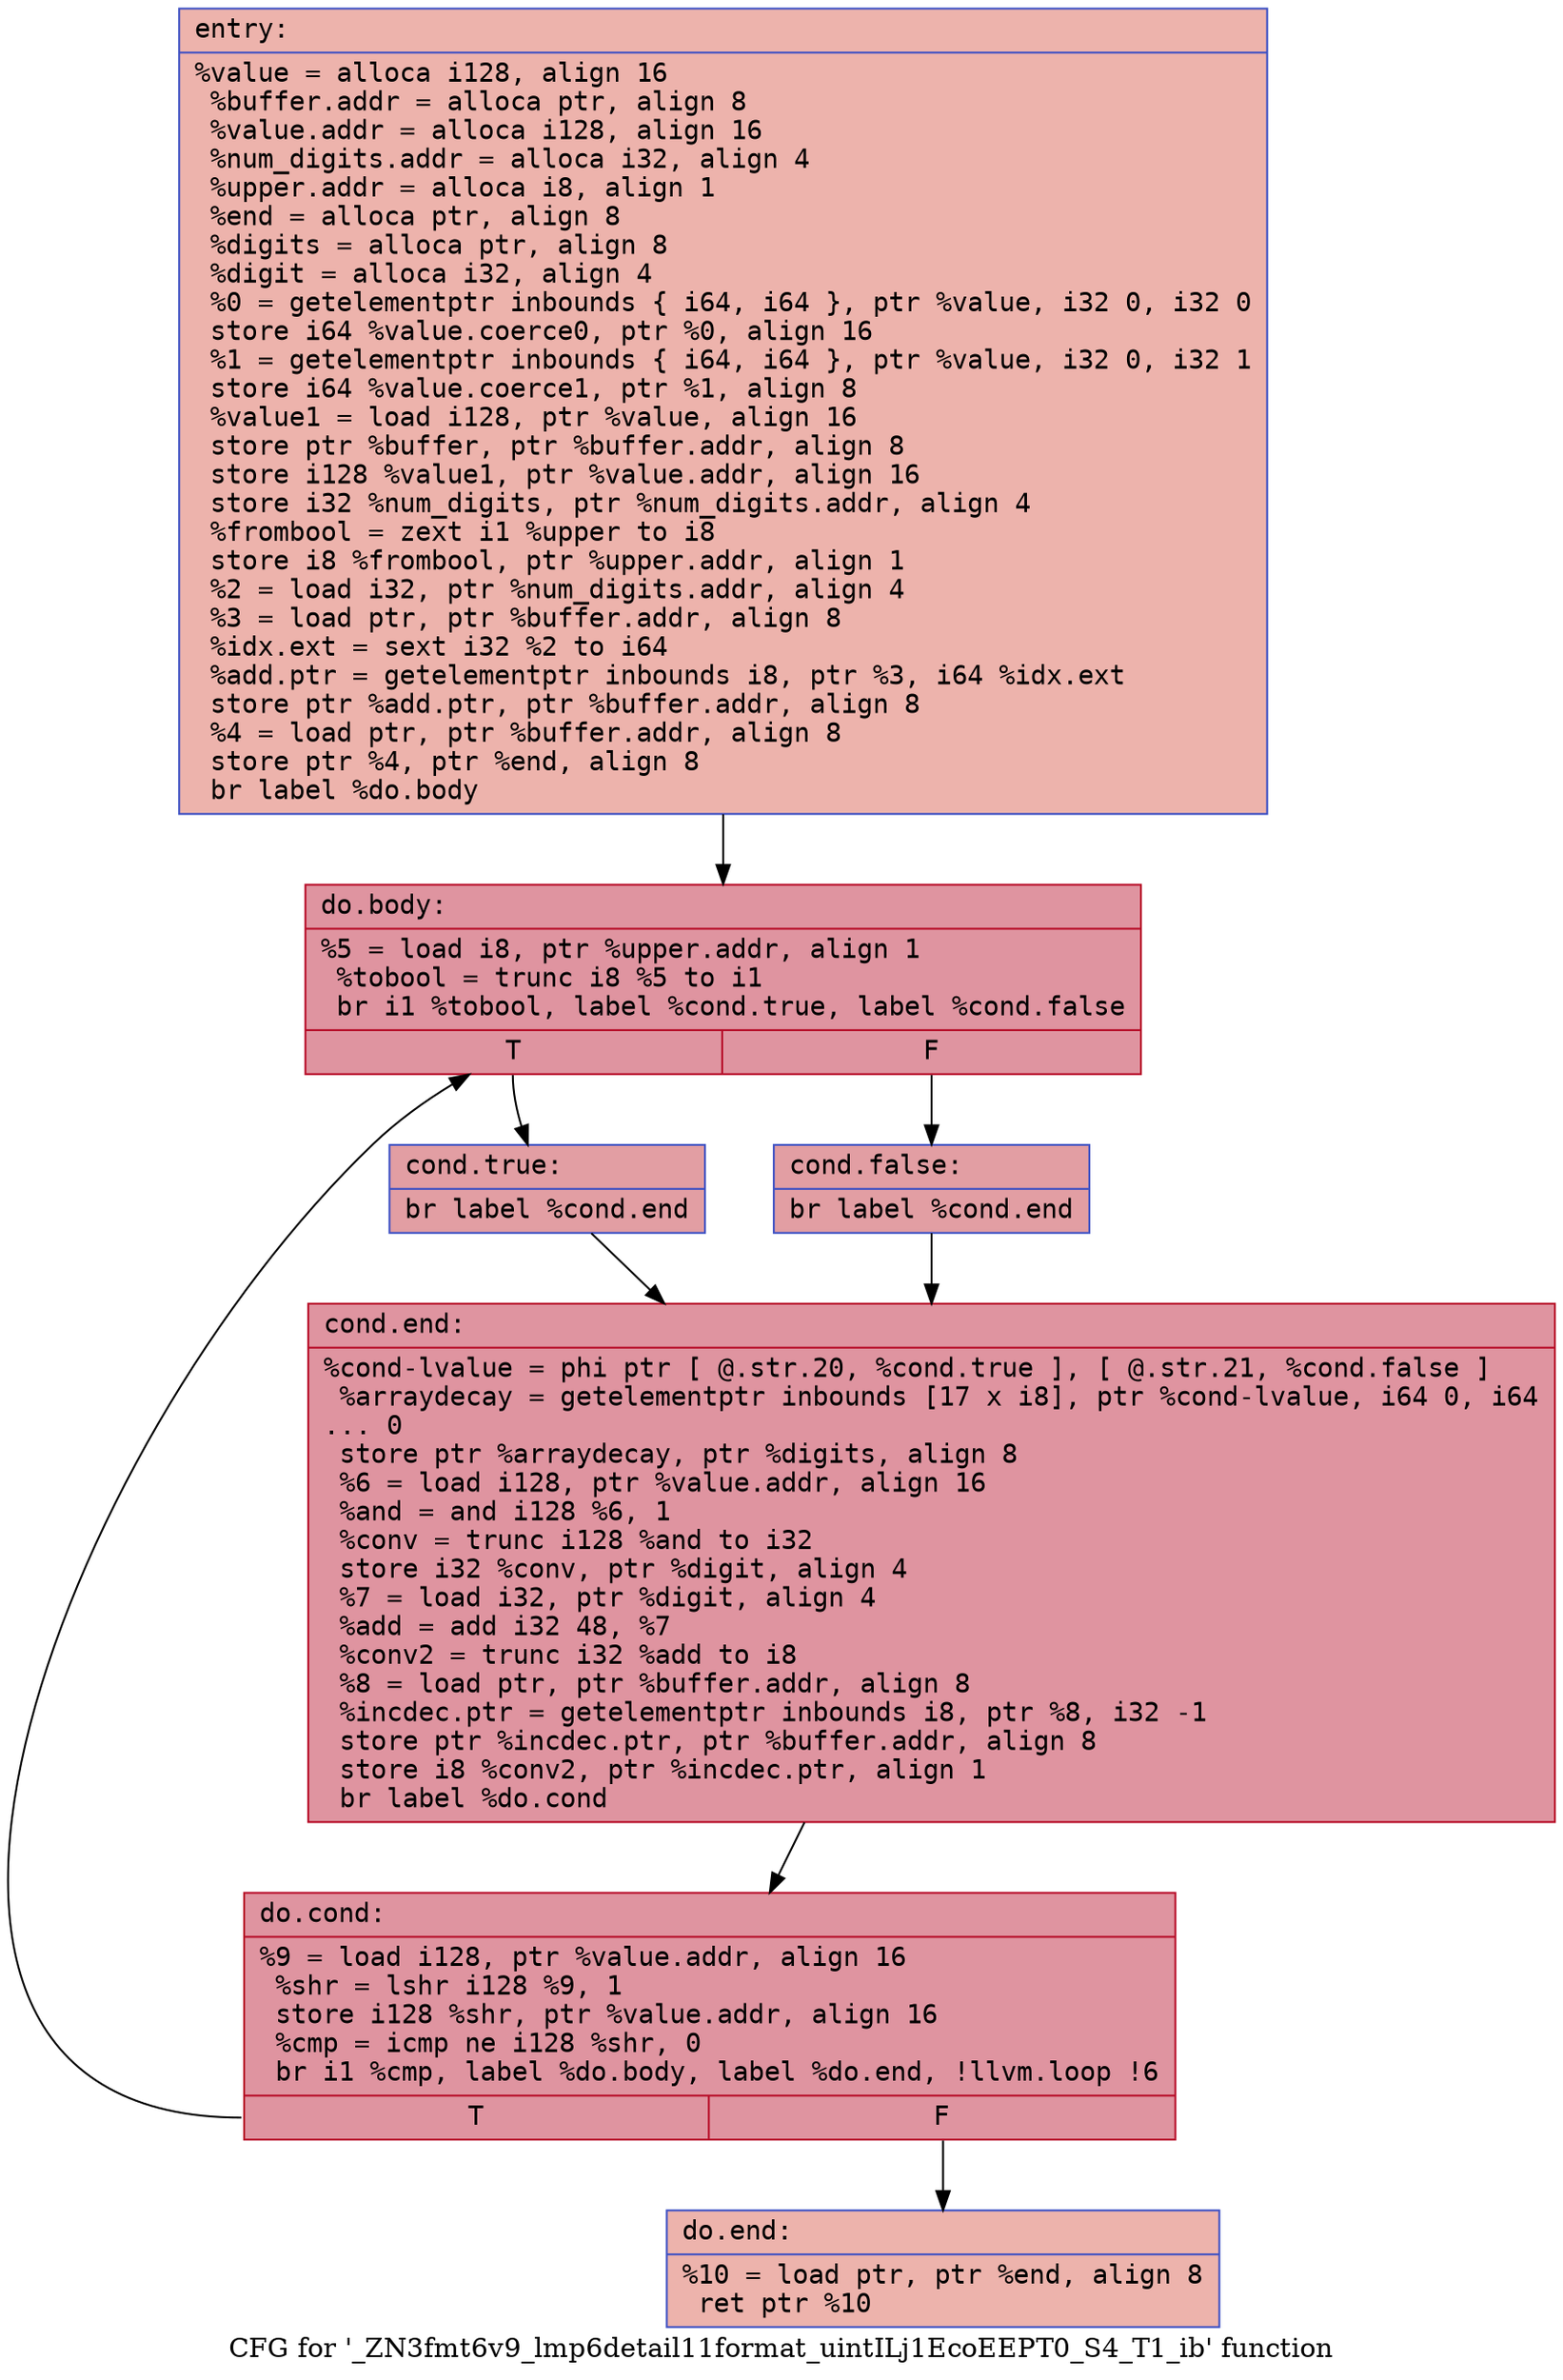 digraph "CFG for '_ZN3fmt6v9_lmp6detail11format_uintILj1EcoEEPT0_S4_T1_ib' function" {
	label="CFG for '_ZN3fmt6v9_lmp6detail11format_uintILj1EcoEEPT0_S4_T1_ib' function";

	Node0x55fec3610630 [shape=record,color="#3d50c3ff", style=filled, fillcolor="#d6524470" fontname="Courier",label="{entry:\l|  %value = alloca i128, align 16\l  %buffer.addr = alloca ptr, align 8\l  %value.addr = alloca i128, align 16\l  %num_digits.addr = alloca i32, align 4\l  %upper.addr = alloca i8, align 1\l  %end = alloca ptr, align 8\l  %digits = alloca ptr, align 8\l  %digit = alloca i32, align 4\l  %0 = getelementptr inbounds \{ i64, i64 \}, ptr %value, i32 0, i32 0\l  store i64 %value.coerce0, ptr %0, align 16\l  %1 = getelementptr inbounds \{ i64, i64 \}, ptr %value, i32 0, i32 1\l  store i64 %value.coerce1, ptr %1, align 8\l  %value1 = load i128, ptr %value, align 16\l  store ptr %buffer, ptr %buffer.addr, align 8\l  store i128 %value1, ptr %value.addr, align 16\l  store i32 %num_digits, ptr %num_digits.addr, align 4\l  %frombool = zext i1 %upper to i8\l  store i8 %frombool, ptr %upper.addr, align 1\l  %2 = load i32, ptr %num_digits.addr, align 4\l  %3 = load ptr, ptr %buffer.addr, align 8\l  %idx.ext = sext i32 %2 to i64\l  %add.ptr = getelementptr inbounds i8, ptr %3, i64 %idx.ext\l  store ptr %add.ptr, ptr %buffer.addr, align 8\l  %4 = load ptr, ptr %buffer.addr, align 8\l  store ptr %4, ptr %end, align 8\l  br label %do.body\l}"];
	Node0x55fec3610630 -> Node0x55fec3611b30[tooltip="entry -> do.body\nProbability 100.00%" ];
	Node0x55fec3611b30 [shape=record,color="#b70d28ff", style=filled, fillcolor="#b70d2870" fontname="Courier",label="{do.body:\l|  %5 = load i8, ptr %upper.addr, align 1\l  %tobool = trunc i8 %5 to i1\l  br i1 %tobool, label %cond.true, label %cond.false\l|{<s0>T|<s1>F}}"];
	Node0x55fec3611b30:s0 -> Node0x55fec3611d20[tooltip="do.body -> cond.true\nProbability 50.00%" ];
	Node0x55fec3611b30:s1 -> Node0x55fec3611d70[tooltip="do.body -> cond.false\nProbability 50.00%" ];
	Node0x55fec3611d20 [shape=record,color="#3d50c3ff", style=filled, fillcolor="#be242e70" fontname="Courier",label="{cond.true:\l|  br label %cond.end\l}"];
	Node0x55fec3611d20 -> Node0x55fec3611ea0[tooltip="cond.true -> cond.end\nProbability 100.00%" ];
	Node0x55fec3611d70 [shape=record,color="#3d50c3ff", style=filled, fillcolor="#be242e70" fontname="Courier",label="{cond.false:\l|  br label %cond.end\l}"];
	Node0x55fec3611d70 -> Node0x55fec3611ea0[tooltip="cond.false -> cond.end\nProbability 100.00%" ];
	Node0x55fec3611ea0 [shape=record,color="#b70d28ff", style=filled, fillcolor="#b70d2870" fontname="Courier",label="{cond.end:\l|  %cond-lvalue = phi ptr [ @.str.20, %cond.true ], [ @.str.21, %cond.false ]\l  %arraydecay = getelementptr inbounds [17 x i8], ptr %cond-lvalue, i64 0, i64\l... 0\l  store ptr %arraydecay, ptr %digits, align 8\l  %6 = load i128, ptr %value.addr, align 16\l  %and = and i128 %6, 1\l  %conv = trunc i128 %and to i32\l  store i32 %conv, ptr %digit, align 4\l  %7 = load i32, ptr %digit, align 4\l  %add = add i32 48, %7\l  %conv2 = trunc i32 %add to i8\l  %8 = load ptr, ptr %buffer.addr, align 8\l  %incdec.ptr = getelementptr inbounds i8, ptr %8, i32 -1\l  store ptr %incdec.ptr, ptr %buffer.addr, align 8\l  store i8 %conv2, ptr %incdec.ptr, align 1\l  br label %do.cond\l}"];
	Node0x55fec3611ea0 -> Node0x55fec36129f0[tooltip="cond.end -> do.cond\nProbability 100.00%" ];
	Node0x55fec36129f0 [shape=record,color="#b70d28ff", style=filled, fillcolor="#b70d2870" fontname="Courier",label="{do.cond:\l|  %9 = load i128, ptr %value.addr, align 16\l  %shr = lshr i128 %9, 1\l  store i128 %shr, ptr %value.addr, align 16\l  %cmp = icmp ne i128 %shr, 0\l  br i1 %cmp, label %do.body, label %do.end, !llvm.loop !6\l|{<s0>T|<s1>F}}"];
	Node0x55fec36129f0:s0 -> Node0x55fec3611b30[tooltip="do.cond -> do.body\nProbability 96.88%" ];
	Node0x55fec36129f0:s1 -> Node0x55fec3612d50[tooltip="do.cond -> do.end\nProbability 3.12%" ];
	Node0x55fec3612d50 [shape=record,color="#3d50c3ff", style=filled, fillcolor="#d6524470" fontname="Courier",label="{do.end:\l|  %10 = load ptr, ptr %end, align 8\l  ret ptr %10\l}"];
}
